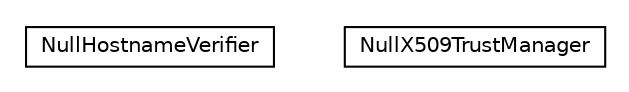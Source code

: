 #!/usr/local/bin/dot
#
# Class diagram 
# Generated by UMLGraph version R5_6-24-gf6e263 (http://www.umlgraph.org/)
#

digraph G {
	edge [fontname="Helvetica",fontsize=10,labelfontname="Helvetica",labelfontsize=10];
	node [fontname="Helvetica",fontsize=10,shape=plaintext];
	nodesep=0.25;
	ranksep=0.5;
	// net.trajano.commons.testing.internal.NullHostnameVerifier
	c6 [label=<<table title="net.trajano.commons.testing.internal.NullHostnameVerifier" border="0" cellborder="1" cellspacing="0" cellpadding="2" port="p" href="./NullHostnameVerifier.html">
		<tr><td><table border="0" cellspacing="0" cellpadding="1">
<tr><td align="center" balign="center"> NullHostnameVerifier </td></tr>
		</table></td></tr>
		</table>>, URL="./NullHostnameVerifier.html", fontname="Helvetica", fontcolor="black", fontsize=10.0];
	// net.trajano.commons.testing.internal.NullX509TrustManager
	c7 [label=<<table title="net.trajano.commons.testing.internal.NullX509TrustManager" border="0" cellborder="1" cellspacing="0" cellpadding="2" port="p" href="./NullX509TrustManager.html">
		<tr><td><table border="0" cellspacing="0" cellpadding="1">
<tr><td align="center" balign="center"> NullX509TrustManager </td></tr>
		</table></td></tr>
		</table>>, URL="./NullX509TrustManager.html", fontname="Helvetica", fontcolor="black", fontsize=10.0];
}

